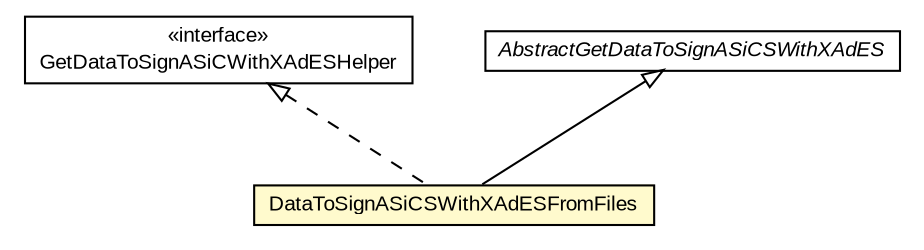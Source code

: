 #!/usr/local/bin/dot
#
# Class diagram 
# Generated by UMLGraph version R5_6-24-gf6e263 (http://www.umlgraph.org/)
#

digraph G {
	edge [fontname="arial",fontsize=10,labelfontname="arial",labelfontsize=10];
	node [fontname="arial",fontsize=10,shape=plaintext];
	nodesep=0.25;
	ranksep=0.5;
	// eu.europa.esig.dss.asic.signature.GetDataToSignASiCWithXAdESHelper
	c315800 [label=<<table title="eu.europa.esig.dss.asic.signature.GetDataToSignASiCWithXAdESHelper" border="0" cellborder="1" cellspacing="0" cellpadding="2" port="p" href="../GetDataToSignASiCWithXAdESHelper.html">
		<tr><td><table border="0" cellspacing="0" cellpadding="1">
<tr><td align="center" balign="center"> &#171;interface&#187; </td></tr>
<tr><td align="center" balign="center"> GetDataToSignASiCWithXAdESHelper </td></tr>
		</table></td></tr>
		</table>>, URL="../GetDataToSignASiCWithXAdESHelper.html", fontname="arial", fontcolor="black", fontsize=10.0];
	// eu.europa.esig.dss.asic.signature.asics.DataToSignASiCSWithXAdESFromFiles
	c315808 [label=<<table title="eu.europa.esig.dss.asic.signature.asics.DataToSignASiCSWithXAdESFromFiles" border="0" cellborder="1" cellspacing="0" cellpadding="2" port="p" bgcolor="lemonChiffon" href="./DataToSignASiCSWithXAdESFromFiles.html">
		<tr><td><table border="0" cellspacing="0" cellpadding="1">
<tr><td align="center" balign="center"> DataToSignASiCSWithXAdESFromFiles </td></tr>
		</table></td></tr>
		</table>>, URL="./DataToSignASiCSWithXAdESFromFiles.html", fontname="arial", fontcolor="black", fontsize=10.0];
	// eu.europa.esig.dss.asic.signature.asics.AbstractGetDataToSignASiCSWithXAdES
	c315810 [label=<<table title="eu.europa.esig.dss.asic.signature.asics.AbstractGetDataToSignASiCSWithXAdES" border="0" cellborder="1" cellspacing="0" cellpadding="2" port="p" href="./AbstractGetDataToSignASiCSWithXAdES.html">
		<tr><td><table border="0" cellspacing="0" cellpadding="1">
<tr><td align="center" balign="center"><font face="arial italic"> AbstractGetDataToSignASiCSWithXAdES </font></td></tr>
		</table></td></tr>
		</table>>, URL="./AbstractGetDataToSignASiCSWithXAdES.html", fontname="arial", fontcolor="black", fontsize=10.0];
	//eu.europa.esig.dss.asic.signature.asics.DataToSignASiCSWithXAdESFromFiles extends eu.europa.esig.dss.asic.signature.asics.AbstractGetDataToSignASiCSWithXAdES
	c315810:p -> c315808:p [dir=back,arrowtail=empty];
	//eu.europa.esig.dss.asic.signature.asics.DataToSignASiCSWithXAdESFromFiles implements eu.europa.esig.dss.asic.signature.GetDataToSignASiCWithXAdESHelper
	c315800:p -> c315808:p [dir=back,arrowtail=empty,style=dashed];
}

